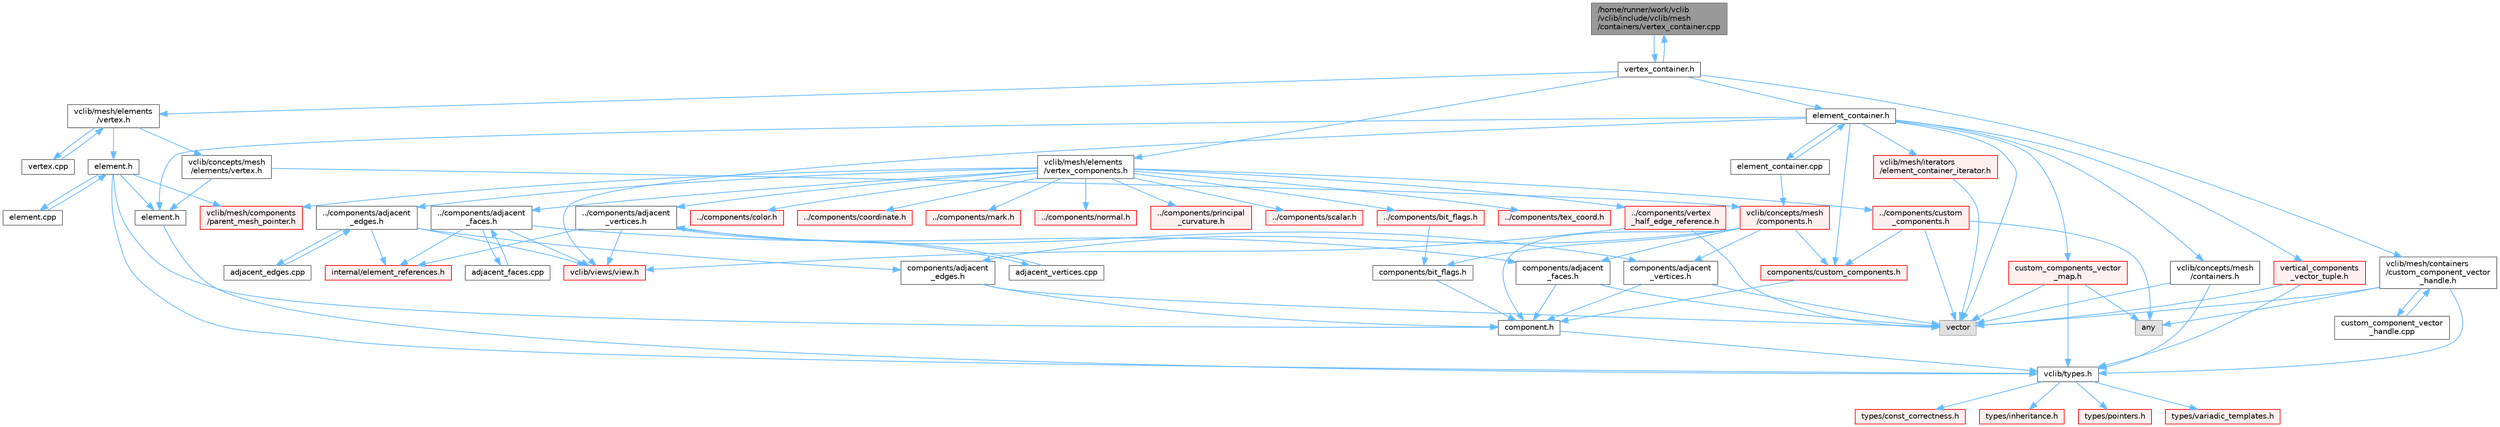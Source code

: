 digraph "/home/runner/work/vclib/vclib/include/vclib/mesh/containers/vertex_container.cpp"
{
 // LATEX_PDF_SIZE
  bgcolor="transparent";
  edge [fontname=Helvetica,fontsize=10,labelfontname=Helvetica,labelfontsize=10];
  node [fontname=Helvetica,fontsize=10,shape=box,height=0.2,width=0.4];
  Node1 [label="/home/runner/work/vclib\l/vclib/include/vclib/mesh\l/containers/vertex_container.cpp",height=0.2,width=0.4,color="gray40", fillcolor="grey60", style="filled", fontcolor="black",tooltip=" "];
  Node1 -> Node2 [color="steelblue1",style="solid"];
  Node2 [label="vertex_container.h",height=0.2,width=0.4,color="grey40", fillcolor="white", style="filled",URL="$vertex__container_8h.html",tooltip=" "];
  Node2 -> Node3 [color="steelblue1",style="solid"];
  Node3 [label="vclib/mesh/containers\l/custom_component_vector\l_handle.h",height=0.2,width=0.4,color="grey40", fillcolor="white", style="filled",URL="$custom__component__vector__handle_8h.html",tooltip=" "];
  Node3 -> Node4 [color="steelblue1",style="solid"];
  Node4 [label="any",height=0.2,width=0.4,color="grey60", fillcolor="#E0E0E0", style="filled",tooltip=" "];
  Node3 -> Node5 [color="steelblue1",style="solid"];
  Node5 [label="vector",height=0.2,width=0.4,color="grey60", fillcolor="#E0E0E0", style="filled",tooltip=" "];
  Node3 -> Node6 [color="steelblue1",style="solid"];
  Node6 [label="vclib/types.h",height=0.2,width=0.4,color="grey40", fillcolor="white", style="filled",URL="$types_8h.html",tooltip=" "];
  Node6 -> Node7 [color="steelblue1",style="solid"];
  Node7 [label="types/const_correctness.h",height=0.2,width=0.4,color="red", fillcolor="#FFF0F0", style="filled",URL="$types_2const__correctness_8h.html",tooltip=" "];
  Node6 -> Node9 [color="steelblue1",style="solid"];
  Node9 [label="types/inheritance.h",height=0.2,width=0.4,color="red", fillcolor="#FFF0F0", style="filled",URL="$inheritance_8h.html",tooltip=" "];
  Node6 -> Node10 [color="steelblue1",style="solid"];
  Node10 [label="types/pointers.h",height=0.2,width=0.4,color="red", fillcolor="#FFF0F0", style="filled",URL="$types_2pointers_8h.html",tooltip=" "];
  Node6 -> Node11 [color="steelblue1",style="solid"];
  Node11 [label="types/variadic_templates.h",height=0.2,width=0.4,color="red", fillcolor="#FFF0F0", style="filled",URL="$variadic__templates_8h.html",tooltip=" "];
  Node3 -> Node17 [color="steelblue1",style="solid"];
  Node17 [label="custom_component_vector\l_handle.cpp",height=0.2,width=0.4,color="grey40", fillcolor="white", style="filled",URL="$custom__component__vector__handle_8cpp.html",tooltip=" "];
  Node17 -> Node3 [color="steelblue1",style="solid"];
  Node2 -> Node18 [color="steelblue1",style="solid"];
  Node18 [label="vclib/mesh/elements\l/vertex.h",height=0.2,width=0.4,color="grey40", fillcolor="white", style="filled",URL="$mesh_2elements_2vertex_8h.html",tooltip=" "];
  Node18 -> Node19 [color="steelblue1",style="solid"];
  Node19 [label="vclib/concepts/mesh\l/elements/vertex.h",height=0.2,width=0.4,color="grey40", fillcolor="white", style="filled",URL="$concepts_2mesh_2elements_2vertex_8h.html",tooltip=" "];
  Node19 -> Node20 [color="steelblue1",style="solid"];
  Node20 [label="vclib/concepts/mesh\l/components.h",height=0.2,width=0.4,color="red", fillcolor="#FFF0F0", style="filled",URL="$concepts_2mesh_2components_8h.html",tooltip=" "];
  Node20 -> Node21 [color="steelblue1",style="solid"];
  Node21 [label="components/adjacent\l_edges.h",height=0.2,width=0.4,color="grey40", fillcolor="white", style="filled",URL="$concepts_2mesh_2components_2adjacent__edges_8h.html",tooltip=" "];
  Node21 -> Node5 [color="steelblue1",style="solid"];
  Node21 -> Node22 [color="steelblue1",style="solid"];
  Node22 [label="component.h",height=0.2,width=0.4,color="grey40", fillcolor="white", style="filled",URL="$component_8h.html",tooltip=" "];
  Node22 -> Node6 [color="steelblue1",style="solid"];
  Node20 -> Node23 [color="steelblue1",style="solid"];
  Node23 [label="components/adjacent\l_faces.h",height=0.2,width=0.4,color="grey40", fillcolor="white", style="filled",URL="$concepts_2mesh_2components_2adjacent__faces_8h.html",tooltip=" "];
  Node23 -> Node5 [color="steelblue1",style="solid"];
  Node23 -> Node22 [color="steelblue1",style="solid"];
  Node20 -> Node24 [color="steelblue1",style="solid"];
  Node24 [label="components/adjacent\l_vertices.h",height=0.2,width=0.4,color="grey40", fillcolor="white", style="filled",URL="$concepts_2mesh_2components_2adjacent__vertices_8h.html",tooltip=" "];
  Node24 -> Node5 [color="steelblue1",style="solid"];
  Node24 -> Node22 [color="steelblue1",style="solid"];
  Node20 -> Node25 [color="steelblue1",style="solid"];
  Node25 [label="components/bit_flags.h",height=0.2,width=0.4,color="grey40", fillcolor="white", style="filled",URL="$concepts_2mesh_2components_2bit__flags_8h.html",tooltip=" "];
  Node25 -> Node22 [color="steelblue1",style="solid"];
  Node20 -> Node22 [color="steelblue1",style="solid"];
  Node20 -> Node44 [color="steelblue1",style="solid"];
  Node44 [label="components/custom_components.h",height=0.2,width=0.4,color="red", fillcolor="#FFF0F0", style="filled",URL="$concepts_2mesh_2components_2custom__components_8h.html",tooltip=" "];
  Node44 -> Node22 [color="steelblue1",style="solid"];
  Node19 -> Node60 [color="steelblue1",style="solid"];
  Node60 [label="element.h",height=0.2,width=0.4,color="grey40", fillcolor="white", style="filled",URL="$concepts_2mesh_2elements_2element_8h.html",tooltip=" "];
  Node60 -> Node6 [color="steelblue1",style="solid"];
  Node18 -> Node61 [color="steelblue1",style="solid"];
  Node61 [label="element.h",height=0.2,width=0.4,color="grey40", fillcolor="white", style="filled",URL="$mesh_2elements_2element_8h.html",tooltip=" "];
  Node61 -> Node60 [color="steelblue1",style="solid"];
  Node61 -> Node22 [color="steelblue1",style="solid"];
  Node61 -> Node62 [color="steelblue1",style="solid"];
  Node62 [label="vclib/mesh/components\l/parent_mesh_pointer.h",height=0.2,width=0.4,color="red", fillcolor="#FFF0F0", style="filled",URL="$parent__mesh__pointer_8h.html",tooltip=" "];
  Node61 -> Node6 [color="steelblue1",style="solid"];
  Node61 -> Node64 [color="steelblue1",style="solid"];
  Node64 [label="element.cpp",height=0.2,width=0.4,color="grey40", fillcolor="white", style="filled",URL="$mesh_2elements_2element_8cpp.html",tooltip=" "];
  Node64 -> Node61 [color="steelblue1",style="solid"];
  Node18 -> Node65 [color="steelblue1",style="solid"];
  Node65 [label="vertex.cpp",height=0.2,width=0.4,color="grey40", fillcolor="white", style="filled",URL="$vertex_8cpp.html",tooltip=" "];
  Node65 -> Node18 [color="steelblue1",style="solid"];
  Node2 -> Node66 [color="steelblue1",style="solid"];
  Node66 [label="vclib/mesh/elements\l/vertex_components.h",height=0.2,width=0.4,color="grey40", fillcolor="white", style="filled",URL="$vertex__components_8h.html",tooltip=" "];
  Node66 -> Node67 [color="steelblue1",style="solid"];
  Node67 [label="../components/adjacent\l_edges.h",height=0.2,width=0.4,color="grey40", fillcolor="white", style="filled",URL="$mesh_2components_2adjacent__edges_8h.html",tooltip=" "];
  Node67 -> Node21 [color="steelblue1",style="solid"];
  Node67 -> Node68 [color="steelblue1",style="solid"];
  Node68 [label="vclib/views/view.h",height=0.2,width=0.4,color="red", fillcolor="#FFF0F0", style="filled",URL="$view_8h.html",tooltip=" "];
  Node67 -> Node70 [color="steelblue1",style="solid"];
  Node70 [label="internal/element_references.h",height=0.2,width=0.4,color="red", fillcolor="#FFF0F0", style="filled",URL="$element__references_8h.html",tooltip=" "];
  Node67 -> Node77 [color="steelblue1",style="solid"];
  Node77 [label="adjacent_edges.cpp",height=0.2,width=0.4,color="grey40", fillcolor="white", style="filled",URL="$adjacent__edges_8cpp.html",tooltip=" "];
  Node77 -> Node67 [color="steelblue1",style="solid"];
  Node66 -> Node78 [color="steelblue1",style="solid"];
  Node78 [label="../components/adjacent\l_faces.h",height=0.2,width=0.4,color="grey40", fillcolor="white", style="filled",URL="$mesh_2components_2adjacent__faces_8h.html",tooltip=" "];
  Node78 -> Node23 [color="steelblue1",style="solid"];
  Node78 -> Node68 [color="steelblue1",style="solid"];
  Node78 -> Node70 [color="steelblue1",style="solid"];
  Node78 -> Node79 [color="steelblue1",style="solid"];
  Node79 [label="adjacent_faces.cpp",height=0.2,width=0.4,color="grey40", fillcolor="white", style="filled",URL="$adjacent__faces_8cpp.html",tooltip=" "];
  Node79 -> Node78 [color="steelblue1",style="solid"];
  Node66 -> Node80 [color="steelblue1",style="solid"];
  Node80 [label="../components/adjacent\l_vertices.h",height=0.2,width=0.4,color="grey40", fillcolor="white", style="filled",URL="$mesh_2components_2adjacent__vertices_8h.html",tooltip=" "];
  Node80 -> Node24 [color="steelblue1",style="solid"];
  Node80 -> Node68 [color="steelblue1",style="solid"];
  Node80 -> Node70 [color="steelblue1",style="solid"];
  Node80 -> Node81 [color="steelblue1",style="solid"];
  Node81 [label="adjacent_vertices.cpp",height=0.2,width=0.4,color="grey40", fillcolor="white", style="filled",URL="$adjacent__vertices_8cpp.html",tooltip=" "];
  Node81 -> Node80 [color="steelblue1",style="solid"];
  Node66 -> Node82 [color="steelblue1",style="solid"];
  Node82 [label="../components/bit_flags.h",height=0.2,width=0.4,color="red", fillcolor="#FFF0F0", style="filled",URL="$mesh_2components_2bit__flags_8h.html",tooltip=" "];
  Node82 -> Node25 [color="steelblue1",style="solid"];
  Node66 -> Node85 [color="steelblue1",style="solid"];
  Node85 [label="../components/color.h",height=0.2,width=0.4,color="red", fillcolor="#FFF0F0", style="filled",URL="$mesh_2components_2color_8h.html",tooltip=" "];
  Node66 -> Node87 [color="steelblue1",style="solid"];
  Node87 [label="../components/coordinate.h",height=0.2,width=0.4,color="red", fillcolor="#FFF0F0", style="filled",URL="$mesh_2components_2coordinate_8h.html",tooltip=" "];
  Node66 -> Node89 [color="steelblue1",style="solid"];
  Node89 [label="../components/custom\l_components.h",height=0.2,width=0.4,color="red", fillcolor="#FFF0F0", style="filled",URL="$mesh_2components_2custom__components_8h.html",tooltip=" "];
  Node89 -> Node4 [color="steelblue1",style="solid"];
  Node89 -> Node5 [color="steelblue1",style="solid"];
  Node89 -> Node44 [color="steelblue1",style="solid"];
  Node66 -> Node94 [color="steelblue1",style="solid"];
  Node94 [label="../components/mark.h",height=0.2,width=0.4,color="red", fillcolor="#FFF0F0", style="filled",URL="$mesh_2components_2mark_8h.html",tooltip=" "];
  Node66 -> Node96 [color="steelblue1",style="solid"];
  Node96 [label="../components/normal.h",height=0.2,width=0.4,color="red", fillcolor="#FFF0F0", style="filled",URL="$mesh_2components_2normal_8h.html",tooltip=" "];
  Node66 -> Node62 [color="steelblue1",style="solid"];
  Node66 -> Node98 [color="steelblue1",style="solid"];
  Node98 [label="../components/principal\l_curvature.h",height=0.2,width=0.4,color="red", fillcolor="#FFF0F0", style="filled",URL="$mesh_2components_2principal__curvature_8h.html",tooltip=" "];
  Node66 -> Node102 [color="steelblue1",style="solid"];
  Node102 [label="../components/scalar.h",height=0.2,width=0.4,color="red", fillcolor="#FFF0F0", style="filled",URL="$mesh_2components_2scalar_8h.html",tooltip=" "];
  Node66 -> Node104 [color="steelblue1",style="solid"];
  Node104 [label="../components/vertex\l_half_edge_reference.h",height=0.2,width=0.4,color="red", fillcolor="#FFF0F0", style="filled",URL="$mesh_2components_2vertex__half__edge__reference_8h.html",tooltip=" "];
  Node104 -> Node5 [color="steelblue1",style="solid"];
  Node104 -> Node68 [color="steelblue1",style="solid"];
  Node66 -> Node110 [color="steelblue1",style="solid"];
  Node110 [label="../components/tex_coord.h",height=0.2,width=0.4,color="red", fillcolor="#FFF0F0", style="filled",URL="$mesh_2components_2tex__coord_8h.html",tooltip=" "];
  Node2 -> Node114 [color="steelblue1",style="solid"];
  Node114 [label="element_container.h",height=0.2,width=0.4,color="grey40", fillcolor="white", style="filled",URL="$element__container_8h.html",tooltip=" "];
  Node114 -> Node5 [color="steelblue1",style="solid"];
  Node114 -> Node44 [color="steelblue1",style="solid"];
  Node114 -> Node115 [color="steelblue1",style="solid"];
  Node115 [label="vclib/concepts/mesh\l/containers.h",height=0.2,width=0.4,color="grey40", fillcolor="white", style="filled",URL="$concepts_2mesh_2containers_8h.html",tooltip=" "];
  Node115 -> Node5 [color="steelblue1",style="solid"];
  Node115 -> Node6 [color="steelblue1",style="solid"];
  Node114 -> Node60 [color="steelblue1",style="solid"];
  Node114 -> Node68 [color="steelblue1",style="solid"];
  Node114 -> Node116 [color="steelblue1",style="solid"];
  Node116 [label="vclib/mesh/iterators\l/element_container_iterator.h",height=0.2,width=0.4,color="red", fillcolor="#FFF0F0", style="filled",URL="$element__container__iterator_8h.html",tooltip=" "];
  Node116 -> Node5 [color="steelblue1",style="solid"];
  Node114 -> Node118 [color="steelblue1",style="solid"];
  Node118 [label="custom_components_vector\l_map.h",height=0.2,width=0.4,color="red", fillcolor="#FFF0F0", style="filled",URL="$custom__components__vector__map_8h.html",tooltip=" "];
  Node118 -> Node4 [color="steelblue1",style="solid"];
  Node118 -> Node5 [color="steelblue1",style="solid"];
  Node118 -> Node6 [color="steelblue1",style="solid"];
  Node114 -> Node124 [color="steelblue1",style="solid"];
  Node124 [label="vertical_components\l_vector_tuple.h",height=0.2,width=0.4,color="red", fillcolor="#FFF0F0", style="filled",URL="$vertical__components__vector__tuple_8h.html",tooltip=" "];
  Node124 -> Node5 [color="steelblue1",style="solid"];
  Node124 -> Node6 [color="steelblue1",style="solid"];
  Node114 -> Node127 [color="steelblue1",style="solid"];
  Node127 [label="element_container.cpp",height=0.2,width=0.4,color="grey40", fillcolor="white", style="filled",URL="$element__container_8cpp.html",tooltip=" "];
  Node127 -> Node114 [color="steelblue1",style="solid"];
  Node127 -> Node20 [color="steelblue1",style="solid"];
  Node2 -> Node1 [color="steelblue1",style="solid"];
}
